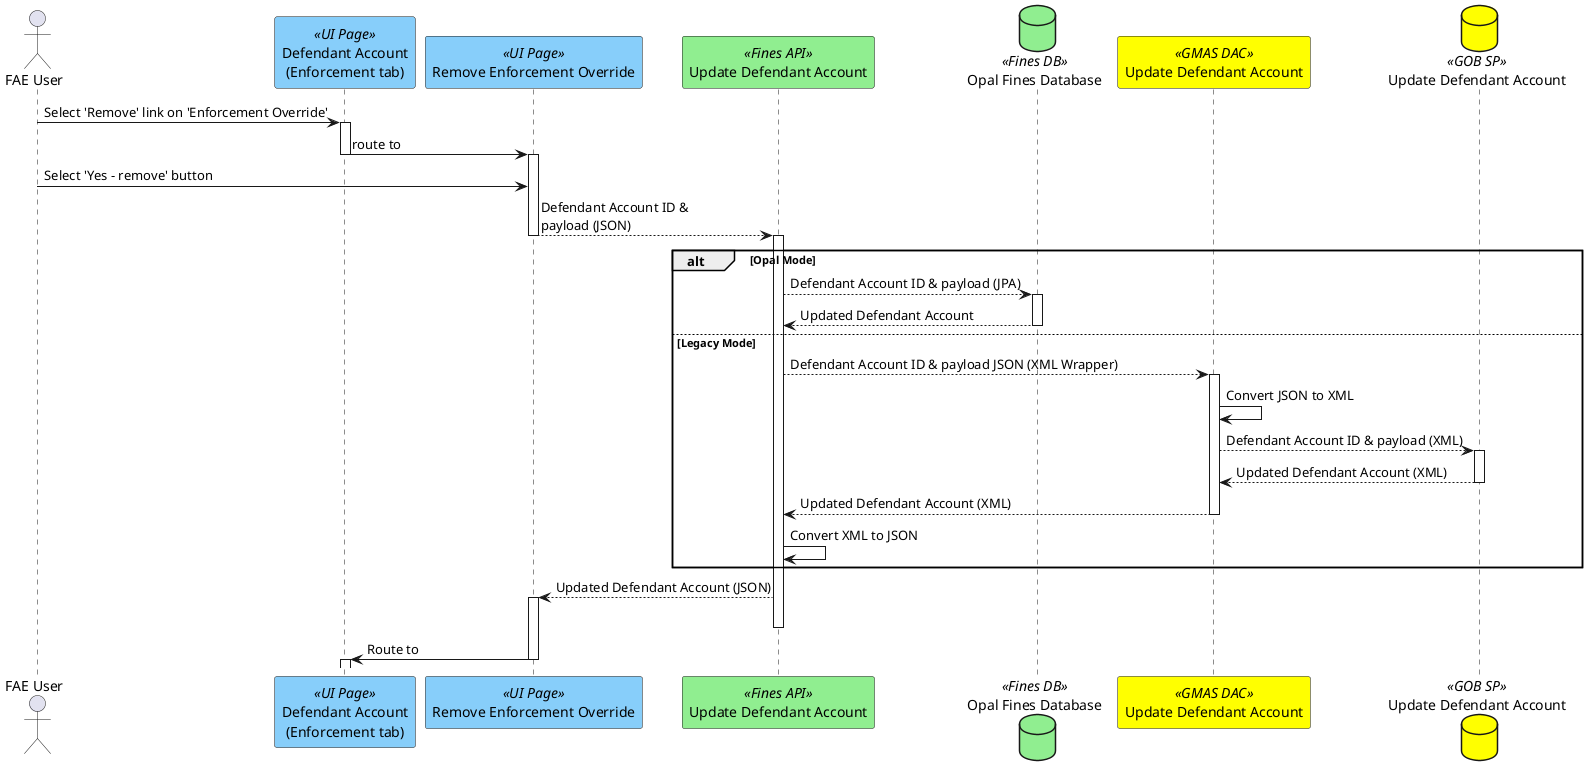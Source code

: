 @startuml
actor "FAE User" as user
participant "Defendant Account\n(Enforcement tab)" as page <<UI Page>> #lightskyblue
participant "Remove Enforcement Override" as enfpage <<UI Page>> #lightskyblue
participant "Update Defendant Account" as upapi <<Fines API>> #lightgreen
database "Opal Fines Database" as enfdb <<Fines DB>>  #lightgreen
participant "Update Defendant Account" as gmasdac <<GMAS DAC>> #yellow
database "Update Defendant Account" as enfdblegacy <<GOB SP>> #yellow
user -> page ++: Select 'Remove' link on 'Enforcement Override'
page -> enfpage --++: route to
user -> enfpage: Select 'Yes - remove' button
enfpage --> upapi --++: Defendant Account ID & \npayload (JSON)
alt Opal Mode
upapi --> enfdb ++ : Defendant Account ID & payload (JPA)
upapi <-- enfdb --: Updated Defendant Account
else Legacy Mode
upapi --> gmasdac ++ : Defendant Account ID & payload JSON (XML Wrapper)
gmasdac -> gmasdac: Convert JSON to XML
gmasdac --> enfdblegacy ++ : Defendant Account ID & payload (XML)
enfdblegacy --> gmasdac --: Updated Defendant Account (XML)
enfdblegacy --
gmasdac --> upapi --: Updated Defendant Account (XML)
gmasdac --
upapi -> upapi : Convert XML to JSON
end
enfpage <-- upapi ++-- : Updated Defendant Account (JSON)
enfpage -> page --++: Route to
@enduml
